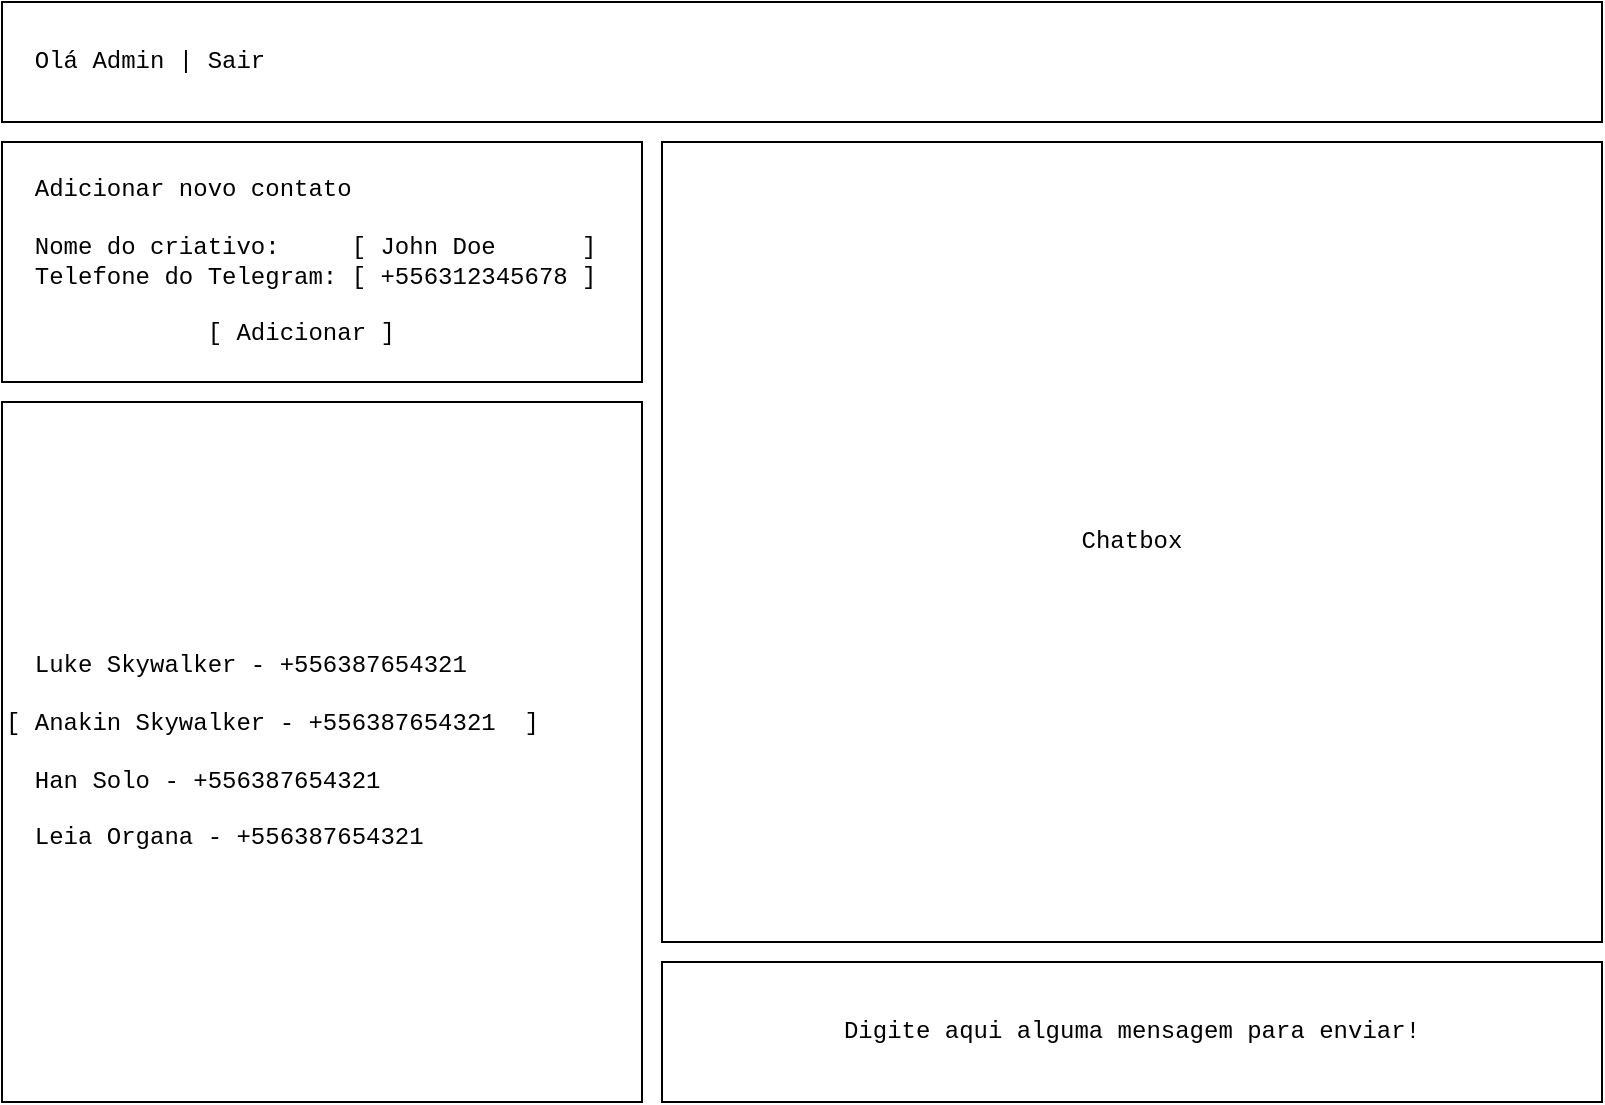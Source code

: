 <mxfile>
    <diagram id="RCmpeXa5FuZNQoTwiZOh" name="Page-1">
        <mxGraphModel dx="766" dy="647" grid="1" gridSize="10" guides="1" tooltips="1" connect="1" arrows="1" fold="1" page="1" pageScale="1" pageWidth="4681" pageHeight="3300" math="0" shadow="0">
            <root>
                <mxCell id="0"/>
                <mxCell id="1" parent="0"/>
                <mxCell id="2" value="&lt;font&gt;&amp;nbsp; Adicionar novo contato&lt;br&gt;&lt;br&gt;&amp;nbsp; Nome do criativo:&amp;nbsp; &amp;nbsp; &amp;nbsp;[ John Doe&amp;nbsp; &amp;nbsp; &amp;nbsp; ]&lt;br&gt;&amp;nbsp; Telefone do Telegram: [ +556312345678 ]&lt;br&gt;&lt;br&gt;&lt;div style=&quot;text-align: center&quot;&gt;&lt;span&gt;[ Adicionar ]&lt;/span&gt;&lt;/div&gt;&lt;/font&gt;" style="rounded=0;whiteSpace=wrap;html=1;align=left;fontFamily=Courier New;" parent="1" vertex="1">
                    <mxGeometry x="40" y="120" width="320" height="120" as="geometry"/>
                </mxCell>
                <mxCell id="3" value="&amp;nbsp; Luke Skywalker - +556387654321&lt;br&gt;&lt;br&gt;[ Anakin Skywalker - +556387654321&amp;nbsp; ]&lt;br&gt;&lt;br&gt;&amp;nbsp; Han Solo - +556387654321&lt;br&gt;&lt;br&gt;&amp;nbsp; Leia Organa - +556387654321" style="rounded=0;whiteSpace=wrap;html=1;fontFamily=Courier New;align=left;" parent="1" vertex="1">
                    <mxGeometry x="40" y="250" width="320" height="350" as="geometry"/>
                </mxCell>
                <mxCell id="5" value="Chatbox" style="rounded=0;whiteSpace=wrap;html=1;fontFamily=Courier New;" parent="1" vertex="1">
                    <mxGeometry x="370" y="120" width="470" height="400" as="geometry"/>
                </mxCell>
                <mxCell id="6" value="Digite aqui alguma mensagem para enviar!" style="rounded=0;whiteSpace=wrap;html=1;fontFamily=Courier New;" parent="1" vertex="1">
                    <mxGeometry x="370" y="530" width="470" height="70" as="geometry"/>
                </mxCell>
                <mxCell id="8" value="&amp;nbsp; Olá Admin | Sair" style="rounded=0;whiteSpace=wrap;html=1;fontFamily=Courier New;align=left;" parent="1" vertex="1">
                    <mxGeometry x="40" y="50" width="800" height="60" as="geometry"/>
                </mxCell>
            </root>
        </mxGraphModel>
    </diagram>
</mxfile>